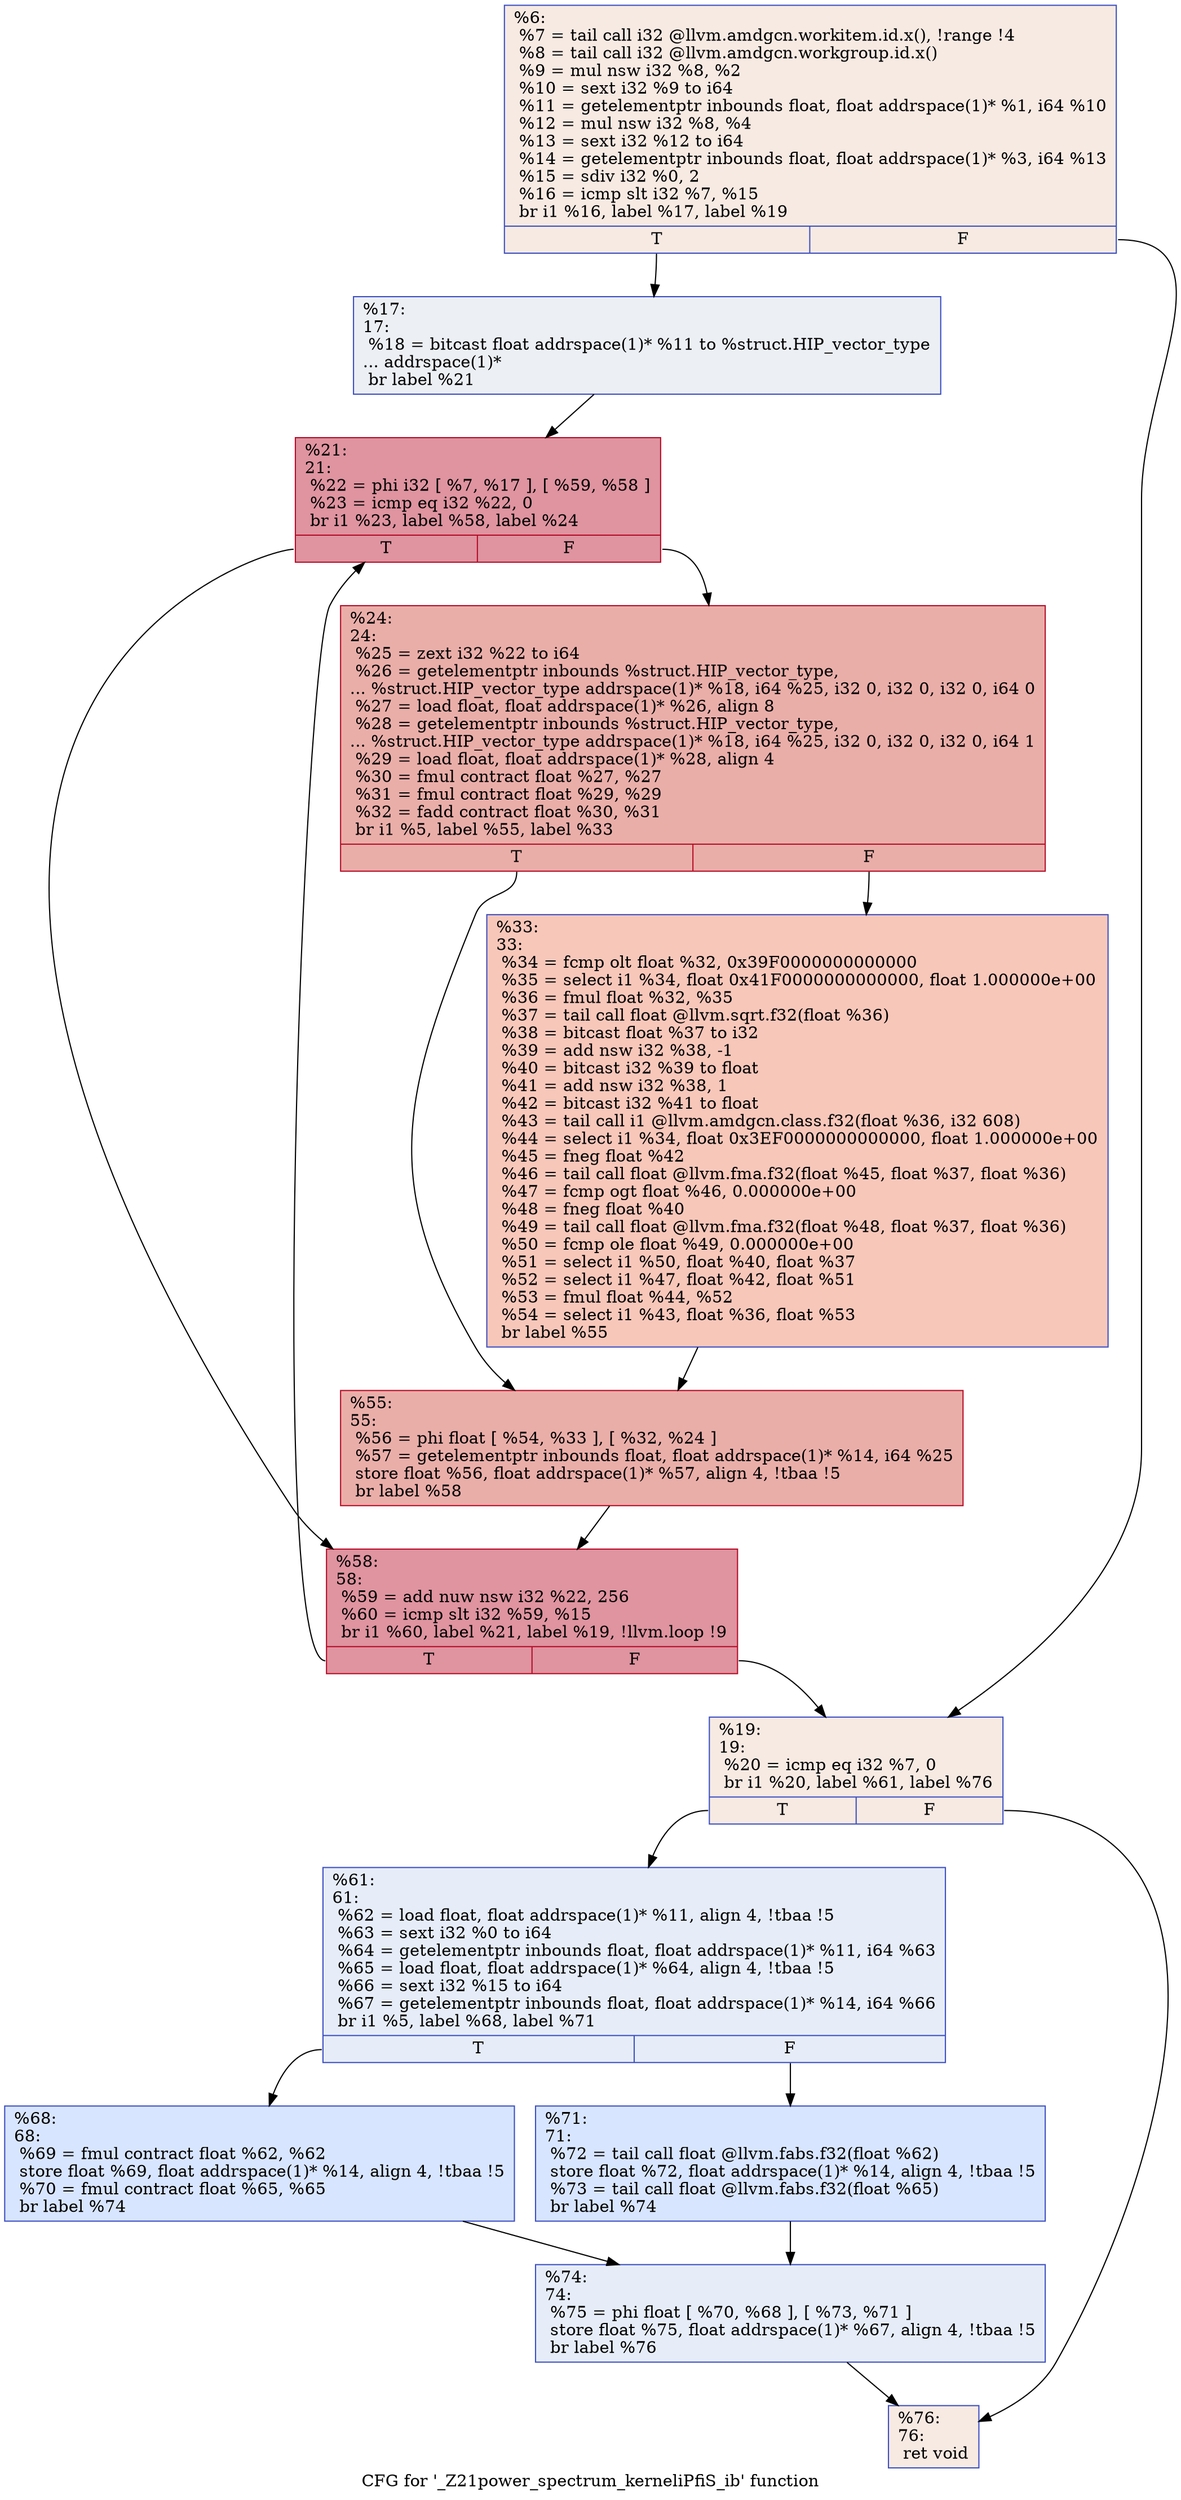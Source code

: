 digraph "CFG for '_Z21power_spectrum_kerneliPfiS_ib' function" {
	label="CFG for '_Z21power_spectrum_kerneliPfiS_ib' function";

	Node0x483d7e0 [shape=record,color="#3d50c3ff", style=filled, fillcolor="#eed0c070",label="{%6:\l  %7 = tail call i32 @llvm.amdgcn.workitem.id.x(), !range !4\l  %8 = tail call i32 @llvm.amdgcn.workgroup.id.x()\l  %9 = mul nsw i32 %8, %2\l  %10 = sext i32 %9 to i64\l  %11 = getelementptr inbounds float, float addrspace(1)* %1, i64 %10\l  %12 = mul nsw i32 %8, %4\l  %13 = sext i32 %12 to i64\l  %14 = getelementptr inbounds float, float addrspace(1)* %3, i64 %13\l  %15 = sdiv i32 %0, 2\l  %16 = icmp slt i32 %7, %15\l  br i1 %16, label %17, label %19\l|{<s0>T|<s1>F}}"];
	Node0x483d7e0:s0 -> Node0x483ca40;
	Node0x483d7e0:s1 -> Node0x483e760;
	Node0x483ca40 [shape=record,color="#3d50c3ff", style=filled, fillcolor="#d4dbe670",label="{%17:\l17:                                               \l  %18 = bitcast float addrspace(1)* %11 to %struct.HIP_vector_type\l... addrspace(1)*\l  br label %21\l}"];
	Node0x483ca40 -> Node0x483f490;
	Node0x483e760 [shape=record,color="#3d50c3ff", style=filled, fillcolor="#eed0c070",label="{%19:\l19:                                               \l  %20 = icmp eq i32 %7, 0\l  br i1 %20, label %61, label %76\l|{<s0>T|<s1>F}}"];
	Node0x483e760:s0 -> Node0x483f650;
	Node0x483e760:s1 -> Node0x483f6a0;
	Node0x483f490 [shape=record,color="#b70d28ff", style=filled, fillcolor="#b70d2870",label="{%21:\l21:                                               \l  %22 = phi i32 [ %7, %17 ], [ %59, %58 ]\l  %23 = icmp eq i32 %22, 0\l  br i1 %23, label %58, label %24\l|{<s0>T|<s1>F}}"];
	Node0x483f490:s0 -> Node0x483f810;
	Node0x483f490:s1 -> Node0x483f9e0;
	Node0x483f9e0 [shape=record,color="#b70d28ff", style=filled, fillcolor="#d0473d70",label="{%24:\l24:                                               \l  %25 = zext i32 %22 to i64\l  %26 = getelementptr inbounds %struct.HIP_vector_type,\l... %struct.HIP_vector_type addrspace(1)* %18, i64 %25, i32 0, i32 0, i32 0, i64 0\l  %27 = load float, float addrspace(1)* %26, align 8\l  %28 = getelementptr inbounds %struct.HIP_vector_type,\l... %struct.HIP_vector_type addrspace(1)* %18, i64 %25, i32 0, i32 0, i32 0, i64 1\l  %29 = load float, float addrspace(1)* %28, align 4\l  %30 = fmul contract float %27, %27\l  %31 = fmul contract float %29, %29\l  %32 = fadd contract float %30, %31\l  br i1 %5, label %55, label %33\l|{<s0>T|<s1>F}}"];
	Node0x483f9e0:s0 -> Node0x483f220;
	Node0x483f9e0:s1 -> Node0x483f270;
	Node0x483f270 [shape=record,color="#3d50c3ff", style=filled, fillcolor="#ec7f6370",label="{%33:\l33:                                               \l  %34 = fcmp olt float %32, 0x39F0000000000000\l  %35 = select i1 %34, float 0x41F0000000000000, float 1.000000e+00\l  %36 = fmul float %32, %35\l  %37 = tail call float @llvm.sqrt.f32(float %36)\l  %38 = bitcast float %37 to i32\l  %39 = add nsw i32 %38, -1\l  %40 = bitcast i32 %39 to float\l  %41 = add nsw i32 %38, 1\l  %42 = bitcast i32 %41 to float\l  %43 = tail call i1 @llvm.amdgcn.class.f32(float %36, i32 608)\l  %44 = select i1 %34, float 0x3EF0000000000000, float 1.000000e+00\l  %45 = fneg float %42\l  %46 = tail call float @llvm.fma.f32(float %45, float %37, float %36)\l  %47 = fcmp ogt float %46, 0.000000e+00\l  %48 = fneg float %40\l  %49 = tail call float @llvm.fma.f32(float %48, float %37, float %36)\l  %50 = fcmp ole float %49, 0.000000e+00\l  %51 = select i1 %50, float %40, float %37\l  %52 = select i1 %47, float %42, float %51\l  %53 = fmul float %44, %52\l  %54 = select i1 %43, float %36, float %53\l  br label %55\l}"];
	Node0x483f270 -> Node0x483f220;
	Node0x483f220 [shape=record,color="#b70d28ff", style=filled, fillcolor="#d0473d70",label="{%55:\l55:                                               \l  %56 = phi float [ %54, %33 ], [ %32, %24 ]\l  %57 = getelementptr inbounds float, float addrspace(1)* %14, i64 %25\l  store float %56, float addrspace(1)* %57, align 4, !tbaa !5\l  br label %58\l}"];
	Node0x483f220 -> Node0x483f810;
	Node0x483f810 [shape=record,color="#b70d28ff", style=filled, fillcolor="#b70d2870",label="{%58:\l58:                                               \l  %59 = add nuw nsw i32 %22, 256\l  %60 = icmp slt i32 %59, %15\l  br i1 %60, label %21, label %19, !llvm.loop !9\l|{<s0>T|<s1>F}}"];
	Node0x483f810:s0 -> Node0x483f490;
	Node0x483f810:s1 -> Node0x483e760;
	Node0x483f650 [shape=record,color="#3d50c3ff", style=filled, fillcolor="#c7d7f070",label="{%61:\l61:                                               \l  %62 = load float, float addrspace(1)* %11, align 4, !tbaa !5\l  %63 = sext i32 %0 to i64\l  %64 = getelementptr inbounds float, float addrspace(1)* %11, i64 %63\l  %65 = load float, float addrspace(1)* %64, align 4, !tbaa !5\l  %66 = sext i32 %15 to i64\l  %67 = getelementptr inbounds float, float addrspace(1)* %14, i64 %66\l  br i1 %5, label %68, label %71\l|{<s0>T|<s1>F}}"];
	Node0x483f650:s0 -> Node0x4840240;
	Node0x483f650:s1 -> Node0x48432e0;
	Node0x4840240 [shape=record,color="#3d50c3ff", style=filled, fillcolor="#a7c5fe70",label="{%68:\l68:                                               \l  %69 = fmul contract float %62, %62\l  store float %69, float addrspace(1)* %14, align 4, !tbaa !5\l  %70 = fmul contract float %65, %65\l  br label %74\l}"];
	Node0x4840240 -> Node0x4843590;
	Node0x48432e0 [shape=record,color="#3d50c3ff", style=filled, fillcolor="#a7c5fe70",label="{%71:\l71:                                               \l  %72 = tail call float @llvm.fabs.f32(float %62)\l  store float %72, float addrspace(1)* %14, align 4, !tbaa !5\l  %73 = tail call float @llvm.fabs.f32(float %65)\l  br label %74\l}"];
	Node0x48432e0 -> Node0x4843590;
	Node0x4843590 [shape=record,color="#3d50c3ff", style=filled, fillcolor="#c7d7f070",label="{%74:\l74:                                               \l  %75 = phi float [ %70, %68 ], [ %73, %71 ]\l  store float %75, float addrspace(1)* %67, align 4, !tbaa !5\l  br label %76\l}"];
	Node0x4843590 -> Node0x483f6a0;
	Node0x483f6a0 [shape=record,color="#3d50c3ff", style=filled, fillcolor="#eed0c070",label="{%76:\l76:                                               \l  ret void\l}"];
}
